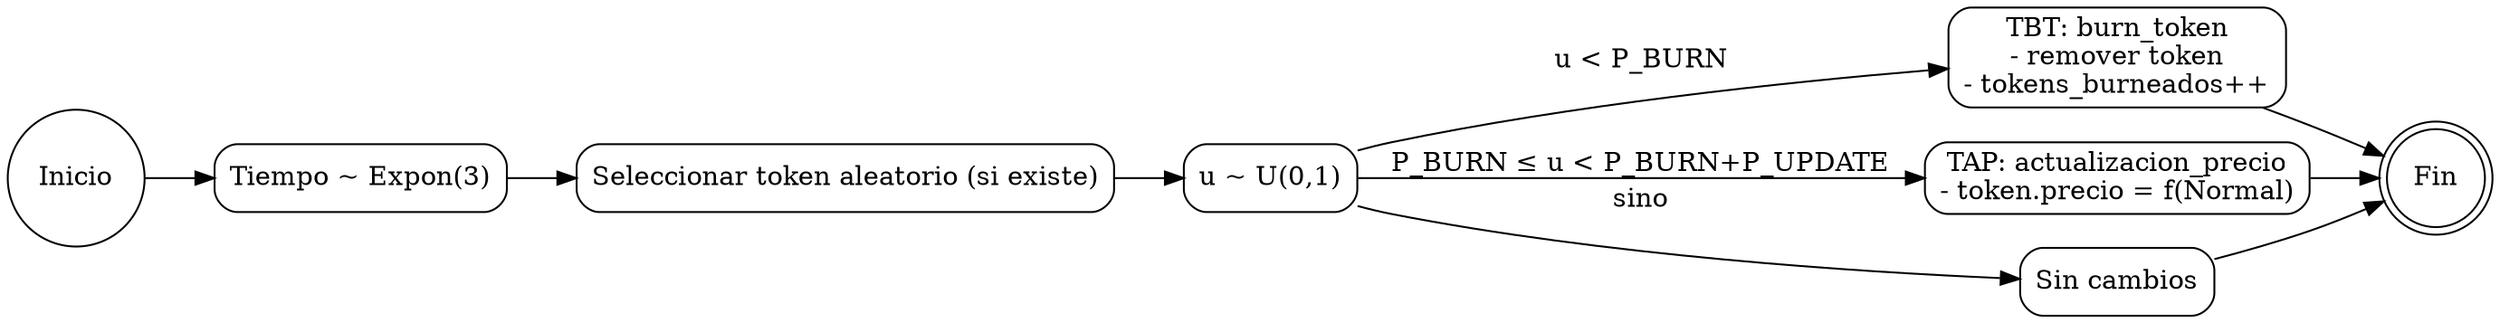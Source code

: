 digraph Secundarios {
  rankdir=LR;
  node [shape=rect, style=rounded];
  start [shape=circle, label="Inicio"];
  wait [label="Tiempo ~ Expon(3)"];
  pick [label="Seleccionar token aleatorio (si existe)"];
  decide [label="u ~ U(0,1)"];
  burn [label="TBT: burn_token\n- remover token\n- tokens_burneados++"];
  update [label="TAP: actualizacion_precio\n- token.precio = f(Normal)"];
  skip [label="Sin cambios"];
  fin [shape=doublecircle, label="Fin"];

  start -> wait -> pick -> decide;
  decide -> burn [label="u < P_BURN"];
  decide -> update [label="P_BURN ≤ u < P_BURN+P_UPDATE"];
  decide -> skip [label="sino"];
  {burn, update, skip} -> fin;
}
